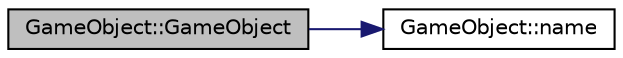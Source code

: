 digraph "GameObject::GameObject"
{
 // LATEX_PDF_SIZE
  edge [fontname="Helvetica",fontsize="10",labelfontname="Helvetica",labelfontsize="10"];
  node [fontname="Helvetica",fontsize="10",shape=record];
  rankdir="LR";
  Node1 [label="GameObject::GameObject",height=0.2,width=0.4,color="black", fillcolor="grey75", style="filled", fontcolor="black",tooltip=" "];
  Node1 -> Node2 [color="midnightblue",fontsize="10",style="solid"];
  Node2 [label="GameObject::name",height=0.2,width=0.4,color="black", fillcolor="white", style="filled",URL="$class_game_object.html#aa8bae16960d8465212c203887c7df794",tooltip=" "];
}
